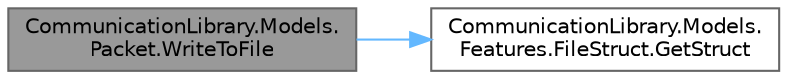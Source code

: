 digraph "CommunicationLibrary.Models.Packet.WriteToFile"
{
 // LATEX_PDF_SIZE
  bgcolor="transparent";
  edge [fontname=Helvetica,fontsize=10,labelfontname=Helvetica,labelfontsize=10];
  node [fontname=Helvetica,fontsize=10,shape=box,height=0.2,width=0.4];
  rankdir="LR";
  Node1 [label="CommunicationLibrary.Models.\lPacket.WriteToFile",height=0.2,width=0.4,color="gray40", fillcolor="grey60", style="filled", fontcolor="black",tooltip="Writes the packet bytes to a file in the specified directory and returns the full file path."];
  Node1 -> Node2 [color="steelblue1",style="solid"];
  Node2 [label="CommunicationLibrary.Models.\lFeatures.FileStruct.GetStruct",height=0.2,width=0.4,color="grey40", fillcolor="white", style="filled",URL="$struct_communication_library_1_1_models_1_1_features_1_1_file_struct.html#ad0e0421d10f56c7306bbdc7c74df2352",tooltip=" "];
}
